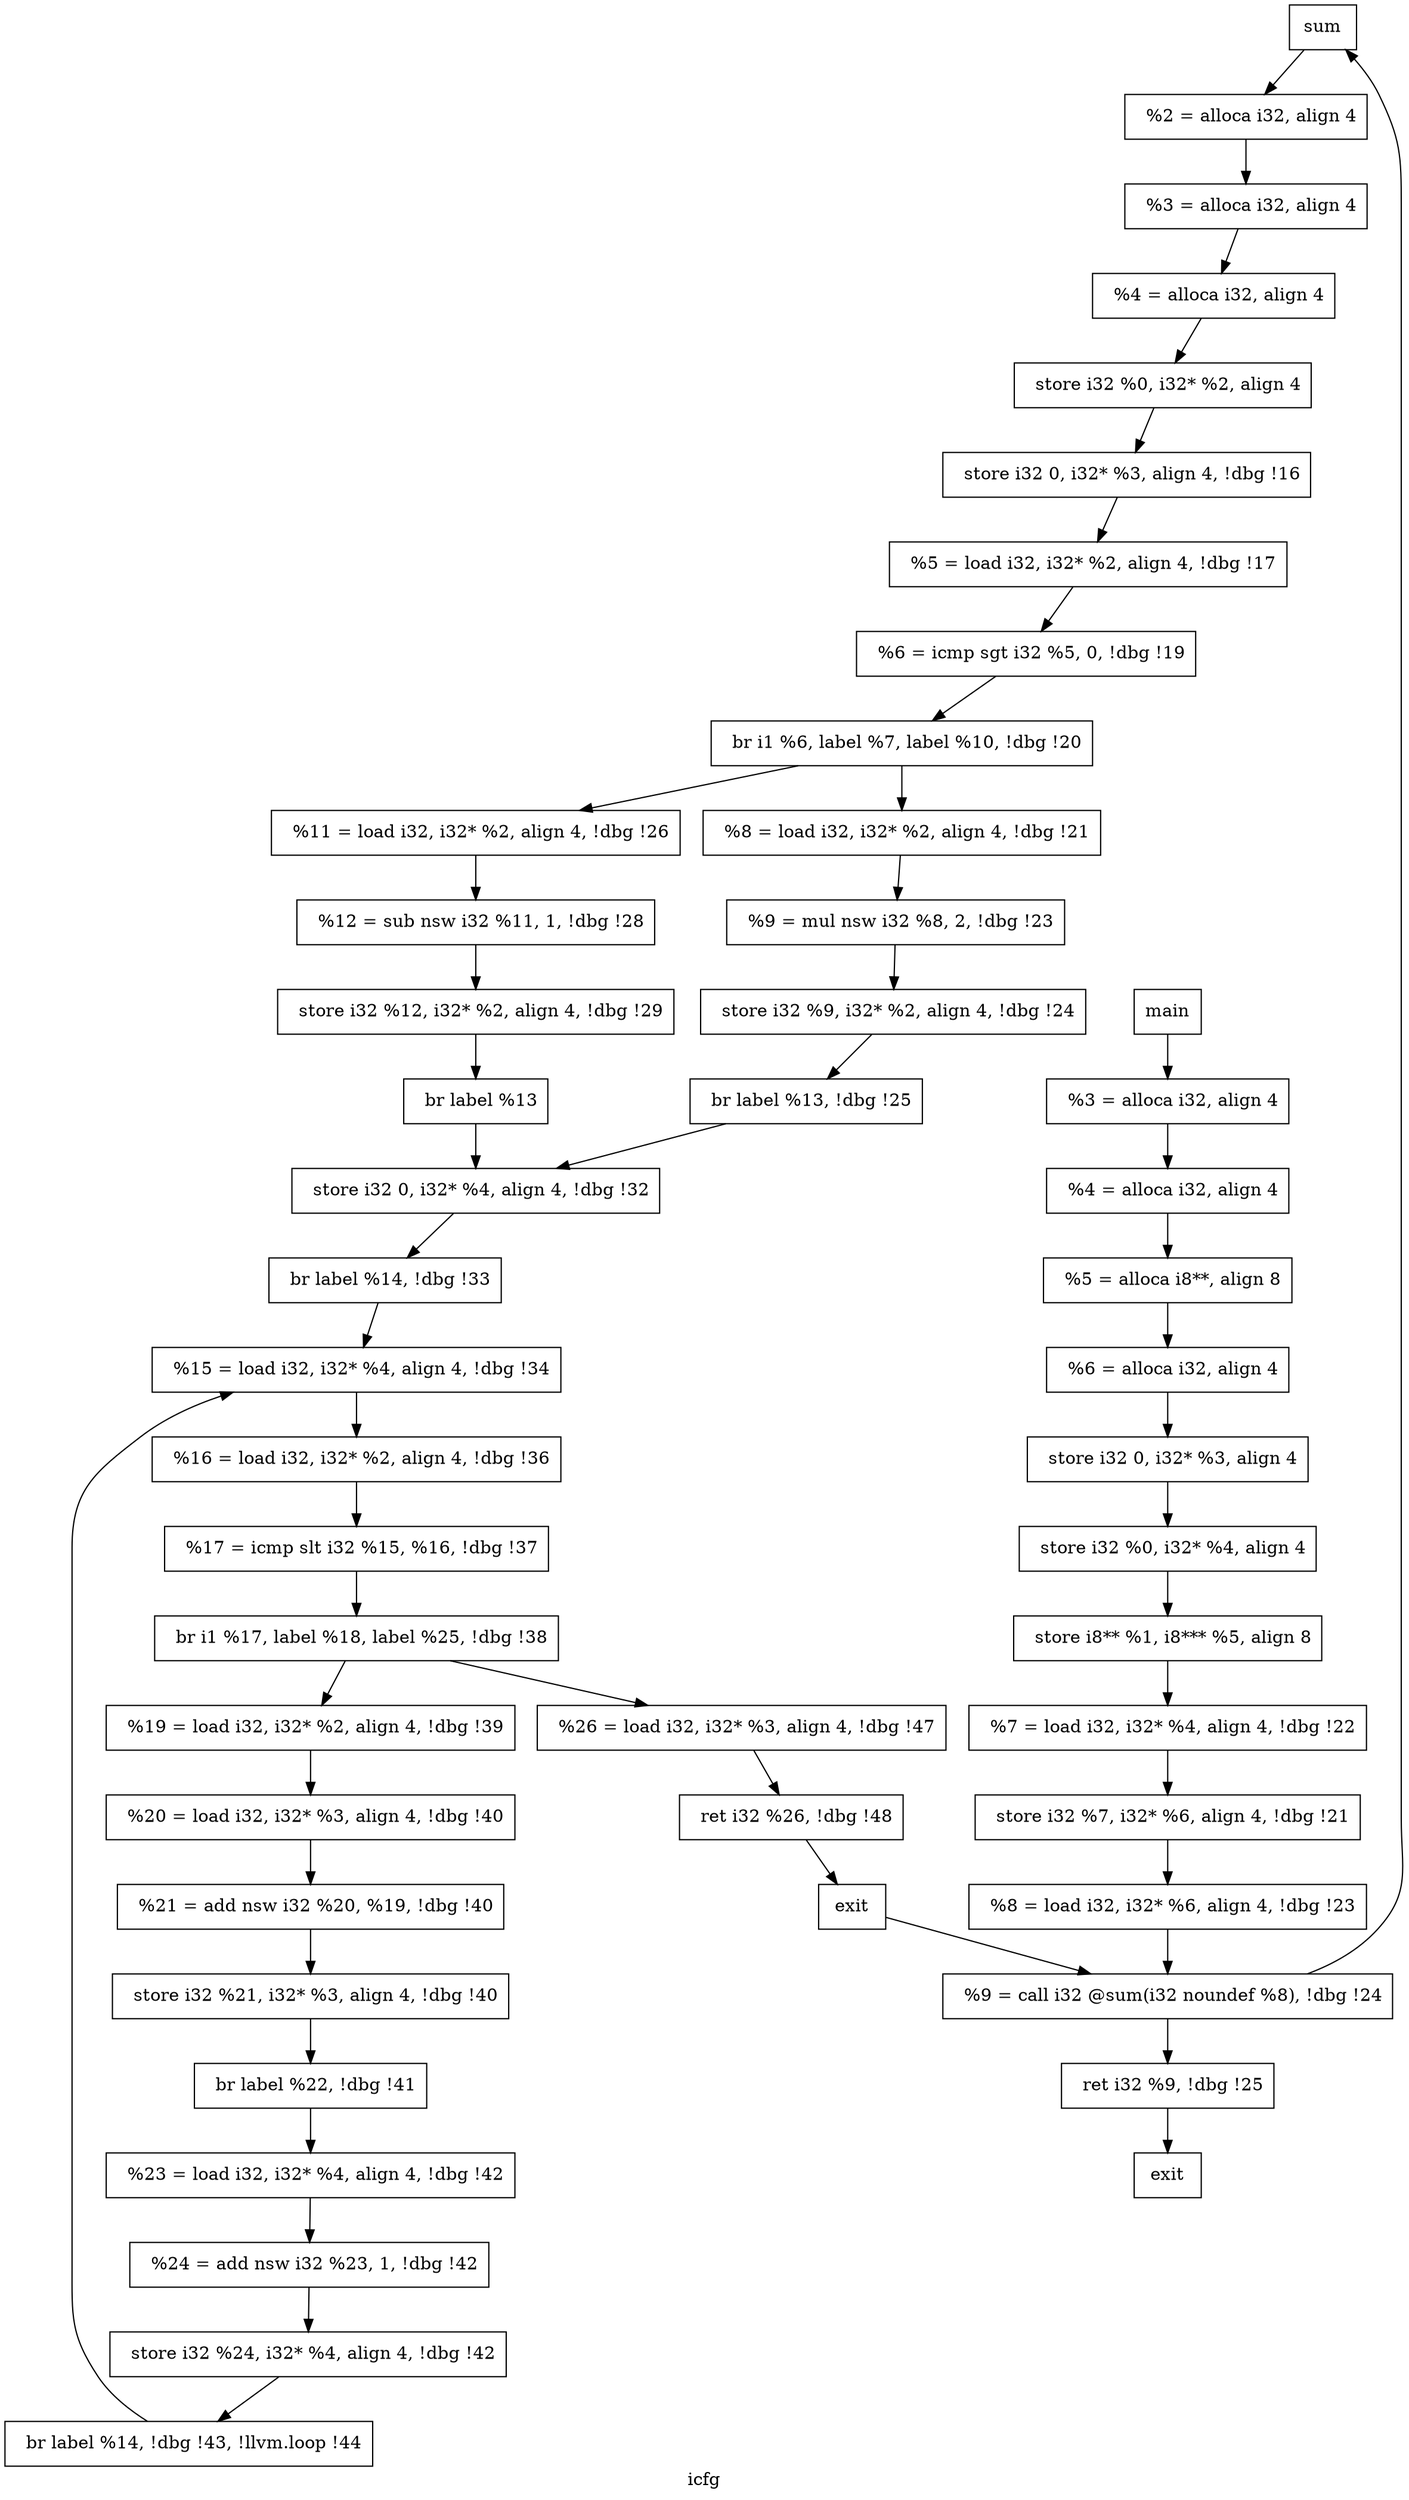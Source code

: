 digraph "icfg"{
	label="icfg";


	// Define the nodes
	N1 [shape=rectangle, color=black,label="sum"];
	N2 [shape=rectangle, color=black,label="exit"];
	N3 [shape=rectangle, color=black,label="  %2 = alloca i32, align 4"];
	N4 [shape=rectangle, color=black,label="  %3 = alloca i32, align 4"];
	N5 [shape=rectangle, color=black,label="  %4 = alloca i32, align 4"];
	N6 [shape=rectangle, color=black,label="  store i32 %0, i32* %2, align 4"];
	N7 [shape=rectangle, color=black,label="  store i32 0, i32* %3, align 4, !dbg !16"];
	N8 [shape=rectangle, color=black,label="  %5 = load i32, i32* %2, align 4, !dbg !17"];
	N9 [shape=rectangle, color=black,label="  %6 = icmp sgt i32 %5, 0, !dbg !19"];
	N10 [shape=rectangle, color=black,label="  br i1 %6, label %7, label %10, !dbg !20"];
	N11 [shape=rectangle, color=black,label="  %8 = load i32, i32* %2, align 4, !dbg !21"];
	N12 [shape=rectangle, color=black,label="  %9 = mul nsw i32 %8, 2, !dbg !23"];
	N13 [shape=rectangle, color=black,label="  store i32 %9, i32* %2, align 4, !dbg !24"];
	N14 [shape=rectangle, color=black,label="  br label %13, !dbg !25"];
	N15 [shape=rectangle, color=black,label="  %11 = load i32, i32* %2, align 4, !dbg !26"];
	N16 [shape=rectangle, color=black,label="  %12 = sub nsw i32 %11, 1, !dbg !28"];
	N17 [shape=rectangle, color=black,label="  store i32 %12, i32* %2, align 4, !dbg !29"];
	N18 [shape=rectangle, color=black,label="  br label %13"];
	N19 [shape=rectangle, color=black,label="  store i32 0, i32* %4, align 4, !dbg !32"];
	N20 [shape=rectangle, color=black,label="  br label %14, !dbg !33"];
	N21 [shape=rectangle, color=black,label="  %15 = load i32, i32* %4, align 4, !dbg !34"];
	N22 [shape=rectangle, color=black,label="  %16 = load i32, i32* %2, align 4, !dbg !36"];
	N23 [shape=rectangle, color=black,label="  %17 = icmp slt i32 %15, %16, !dbg !37"];
	N24 [shape=rectangle, color=black,label="  br i1 %17, label %18, label %25, !dbg !38"];
	N25 [shape=rectangle, color=black,label="  %19 = load i32, i32* %2, align 4, !dbg !39"];
	N26 [shape=rectangle, color=black,label="  %20 = load i32, i32* %3, align 4, !dbg !40"];
	N27 [shape=rectangle, color=black,label="  %21 = add nsw i32 %20, %19, !dbg !40"];
	N28 [shape=rectangle, color=black,label="  store i32 %21, i32* %3, align 4, !dbg !40"];
	N29 [shape=rectangle, color=black,label="  br label %22, !dbg !41"];
	N30 [shape=rectangle, color=black,label="  %26 = load i32, i32* %3, align 4, !dbg !47"];
	N31 [shape=rectangle, color=black,label="  ret i32 %26, !dbg !48"];
	N32 [shape=rectangle, color=black,label="  %23 = load i32, i32* %4, align 4, !dbg !42"];
	N33 [shape=rectangle, color=black,label="  %24 = add nsw i32 %23, 1, !dbg !42"];
	N34 [shape=rectangle, color=black,label="  store i32 %24, i32* %4, align 4, !dbg !42"];
	N35 [shape=rectangle, color=black,label="  br label %14, !dbg !43, !llvm.loop !44"];
	N36 [shape=rectangle, color=black,label="main"];
	N37 [shape=rectangle, color=black,label="exit"];
	N38 [shape=rectangle, color=black,label="  %3 = alloca i32, align 4"];
	N39 [shape=rectangle, color=black,label="  %4 = alloca i32, align 4"];
	N40 [shape=rectangle, color=black,label="  %5 = alloca i8**, align 8"];
	N41 [shape=rectangle, color=black,label="  %6 = alloca i32, align 4"];
	N42 [shape=rectangle, color=black,label="  store i32 0, i32* %3, align 4"];
	N43 [shape=rectangle, color=black,label="  store i32 %0, i32* %4, align 4"];
	N44 [shape=rectangle, color=black,label="  store i8** %1, i8*** %5, align 8"];
	N45 [shape=rectangle, color=black,label="  %7 = load i32, i32* %4, align 4, !dbg !22"];
	N46 [shape=rectangle, color=black,label="  store i32 %7, i32* %6, align 4, !dbg !21"];
	N47 [shape=rectangle, color=black,label="  %8 = load i32, i32* %6, align 4, !dbg !23"];
	N48 [shape=rectangle, color=black,label="  %9 = call i32 @sum(i32 noundef %8), !dbg !24"];
	N49 [shape=rectangle, color=black,label="  ret i32 %9, !dbg !25"];


	// Define the edges
	N1 -> N3[color=black,label=""];
	N2 -> N48[color=black,label=""];
	N3 -> N4[color=black,label=""];
	N4 -> N5[color=black,label=""];
	N5 -> N6[color=black,label=""];
	N6 -> N7[color=black,label=""];
	N7 -> N8[color=black,label=""];
	N8 -> N9[color=black,label=""];
	N9 -> N10[color=black,label=""];
	N10 -> N11[color=black,label=""];
	N10 -> N15[color=black,label=""];
	N11 -> N12[color=black,label=""];
	N12 -> N13[color=black,label=""];
	N13 -> N14[color=black,label=""];
	N14 -> N19[color=black,label=""];
	N15 -> N16[color=black,label=""];
	N16 -> N17[color=black,label=""];
	N17 -> N18[color=black,label=""];
	N18 -> N19[color=black,label=""];
	N19 -> N20[color=black,label=""];
	N20 -> N21[color=black,label=""];
	N21 -> N22[color=black,label=""];
	N22 -> N23[color=black,label=""];
	N23 -> N24[color=black,label=""];
	N24 -> N25[color=black,label=""];
	N24 -> N30[color=black,label=""];
	N25 -> N26[color=black,label=""];
	N26 -> N27[color=black,label=""];
	N27 -> N28[color=black,label=""];
	N28 -> N29[color=black,label=""];
	N29 -> N32[color=black,label=""];
	N30 -> N31[color=black,label=""];
	N31 -> N2[color=black,label=""];
	N32 -> N33[color=black,label=""];
	N33 -> N34[color=black,label=""];
	N34 -> N35[color=black,label=""];
	N35 -> N21[color=black,label=""];
	N36 -> N38[color=black,label=""];
	N38 -> N39[color=black,label=""];
	N39 -> N40[color=black,label=""];
	N40 -> N41[color=black,label=""];
	N41 -> N42[color=black,label=""];
	N42 -> N43[color=black,label=""];
	N43 -> N44[color=black,label=""];
	N44 -> N45[color=black,label=""];
	N45 -> N46[color=black,label=""];
	N46 -> N47[color=black,label=""];
	N47 -> N48[color=black,label=""];
	N48 -> N1[color=black,label=""];
	N48 -> N49[color=black,label=""];
	N49 -> N37[color=black,label=""];
}
